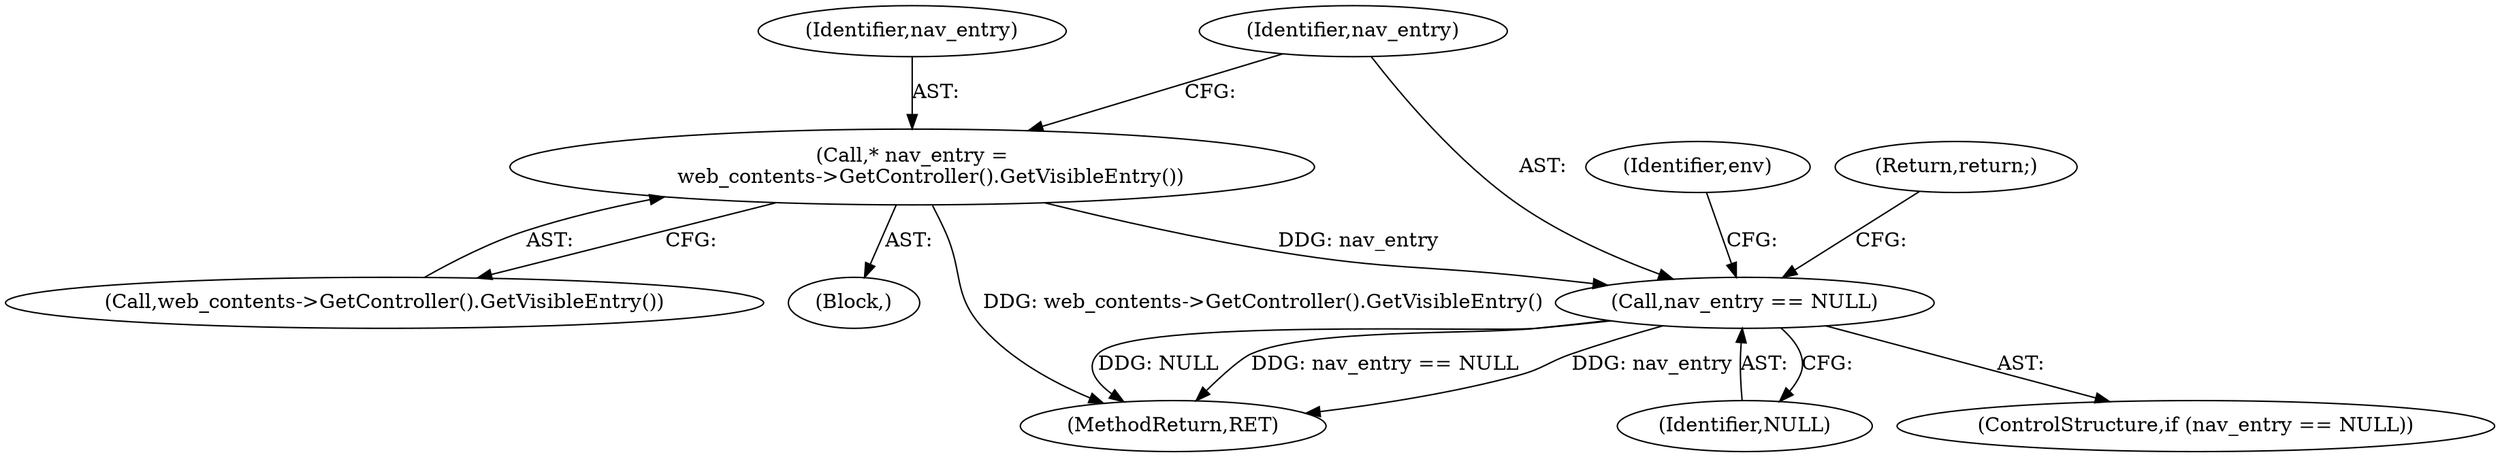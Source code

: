 digraph "0_Chrome_f2cba0d13b3a6d76dedede66731e5ca253d3b2af@pointer" {
"1000106" [label="(Call,* nav_entry =\n      web_contents->GetController().GetVisibleEntry())"];
"1000110" [label="(Call,nav_entry == NULL)"];
"1000104" [label="(Block,)"];
"1000110" [label="(Call,nav_entry == NULL)"];
"1000106" [label="(Call,* nav_entry =\n      web_contents->GetController().GetVisibleEntry())"];
"1000111" [label="(Identifier,nav_entry)"];
"1000120" [label="(MethodReturn,RET)"];
"1000115" [label="(Identifier,env)"];
"1000108" [label="(Call,web_contents->GetController().GetVisibleEntry())"];
"1000113" [label="(Return,return;)"];
"1000112" [label="(Identifier,NULL)"];
"1000109" [label="(ControlStructure,if (nav_entry == NULL))"];
"1000107" [label="(Identifier,nav_entry)"];
"1000106" -> "1000104"  [label="AST: "];
"1000106" -> "1000108"  [label="CFG: "];
"1000107" -> "1000106"  [label="AST: "];
"1000108" -> "1000106"  [label="AST: "];
"1000111" -> "1000106"  [label="CFG: "];
"1000106" -> "1000120"  [label="DDG: web_contents->GetController().GetVisibleEntry()"];
"1000106" -> "1000110"  [label="DDG: nav_entry"];
"1000110" -> "1000109"  [label="AST: "];
"1000110" -> "1000112"  [label="CFG: "];
"1000111" -> "1000110"  [label="AST: "];
"1000112" -> "1000110"  [label="AST: "];
"1000113" -> "1000110"  [label="CFG: "];
"1000115" -> "1000110"  [label="CFG: "];
"1000110" -> "1000120"  [label="DDG: NULL"];
"1000110" -> "1000120"  [label="DDG: nav_entry == NULL"];
"1000110" -> "1000120"  [label="DDG: nav_entry"];
}
